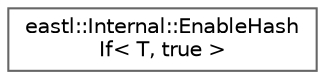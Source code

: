 digraph "类继承关系图"
{
 // LATEX_PDF_SIZE
  bgcolor="transparent";
  edge [fontname=Helvetica,fontsize=10,labelfontname=Helvetica,labelfontsize=10];
  node [fontname=Helvetica,fontsize=10,shape=box,height=0.2,width=0.4];
  rankdir="LR";
  Node0 [id="Node000000",label="eastl::Internal::EnableHash\lIf\< T, true \>",height=0.2,width=0.4,color="grey40", fillcolor="white", style="filled",URL="$structeastl_1_1_internal_1_1_enable_hash_if_3_01_t_00_01true_01_4.html",tooltip=" "];
}
